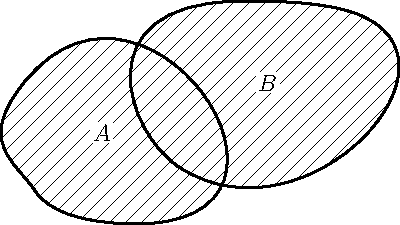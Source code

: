 size(200);
import patterns;
path p=(-66,31)..controls(-96.2356942013,-5.79589242792)and(-71.6572988397,-17.4643597507)..(-60,-35)
..controls(-51.2495490522,-48.1629772858)and(-31.6086355085,-52.3743723978)..(-16,-54)
  ..controls(135.75645797,-69.8053205069)and(11.0620519889,124.782102583)..cycle;
path q=(60,79)..controls(-30.2963303984,76.9080408613)and(-5.87320224635,0.0121048792294)..(27,-21)
..controls(104.447231778,-70.503219812)and(208.758545663,45.349549315)..(132,72)
  ..controls(122.033002911,75.460526279)and(102.754253009,79.9905181075)..cycle;
add("hatch",hatch(H=2mm,dir=NE));
fill(p^^q,pattern("hatch"));

label("$A$",(-20,0),UnFill);
label("$B$",(80,30),UnFill);

draw(p,linewidth(1));
draw(q,linewidth(1));
